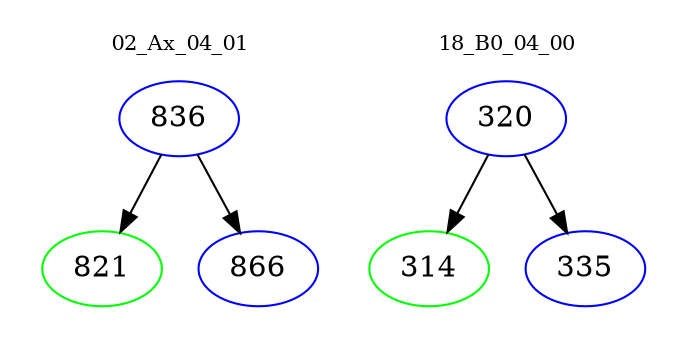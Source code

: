 digraph{
subgraph cluster_0 {
color = white
label = "02_Ax_04_01";
fontsize=10;
T0_836 [label="836", color="blue"]
T0_836 -> T0_821 [color="black"]
T0_821 [label="821", color="green"]
T0_836 -> T0_866 [color="black"]
T0_866 [label="866", color="blue"]
}
subgraph cluster_1 {
color = white
label = "18_B0_04_00";
fontsize=10;
T1_320 [label="320", color="blue"]
T1_320 -> T1_314 [color="black"]
T1_314 [label="314", color="green"]
T1_320 -> T1_335 [color="black"]
T1_335 [label="335", color="blue"]
}
}
